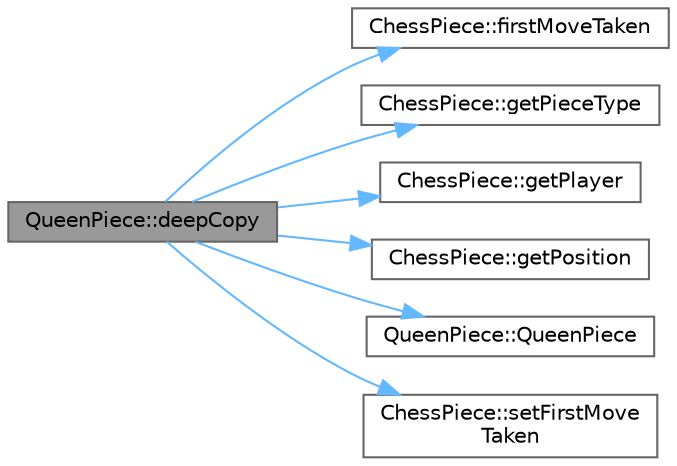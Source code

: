 digraph "QueenPiece::deepCopy"
{
 // LATEX_PDF_SIZE
  bgcolor="transparent";
  edge [fontname=Helvetica,fontsize=10,labelfontname=Helvetica,labelfontsize=10];
  node [fontname=Helvetica,fontsize=10,shape=box,height=0.2,width=0.4];
  rankdir="LR";
  Node1 [id="Node000001",label="QueenPiece::deepCopy",height=0.2,width=0.4,color="gray40", fillcolor="grey60", style="filled", fontcolor="black",tooltip="Creates a deep copy of the queen piece."];
  Node1 -> Node2 [id="edge7_Node000001_Node000002",color="steelblue1",style="solid",tooltip=" "];
  Node2 [id="Node000002",label="ChessPiece::firstMoveTaken",height=0.2,width=0.4,color="grey40", fillcolor="white", style="filled",URL="$class_chess_piece.html#a7dd2c8580a749a8cac1b13a0d1b32e1e",tooltip="Checks whether the first move has been taken."];
  Node1 -> Node3 [id="edge8_Node000001_Node000003",color="steelblue1",style="solid",tooltip=" "];
  Node3 [id="Node000003",label="ChessPiece::getPieceType",height=0.2,width=0.4,color="grey40", fillcolor="white", style="filled",URL="$class_chess_piece.html#a334618388830072f1f7775a1adf510a8",tooltip="Gets the type of the chess piece."];
  Node1 -> Node4 [id="edge9_Node000001_Node000004",color="steelblue1",style="solid",tooltip=" "];
  Node4 [id="Node000004",label="ChessPiece::getPlayer",height=0.2,width=0.4,color="grey40", fillcolor="white", style="filled",URL="$class_chess_piece.html#aa449c4e3dd08c3f3aa08309a6bf59062",tooltip="Gets the player to whom the chess piece belongs."];
  Node1 -> Node5 [id="edge10_Node000001_Node000005",color="steelblue1",style="solid",tooltip=" "];
  Node5 [id="Node000005",label="ChessPiece::getPosition",height=0.2,width=0.4,color="grey40", fillcolor="white", style="filled",URL="$class_chess_piece.html#a0d288a080fad78ca88a3cbef84566dcb",tooltip="Gets the current position of the chess piece on the chessboard."];
  Node1 -> Node6 [id="edge11_Node000001_Node000006",color="steelblue1",style="solid",tooltip=" "];
  Node6 [id="Node000006",label="QueenPiece::QueenPiece",height=0.2,width=0.4,color="grey40", fillcolor="white", style="filled",URL="$class_queen_piece.html#a315fa0b533d8124acad0a0d6cc59e252",tooltip="Constructor for QueenPiece."];
  Node1 -> Node7 [id="edge12_Node000001_Node000007",color="steelblue1",style="solid",tooltip=" "];
  Node7 [id="Node000007",label="ChessPiece::setFirstMove\lTaken",height=0.2,width=0.4,color="grey40", fillcolor="white", style="filled",URL="$class_chess_piece.html#ab57c93bf1710ae5aa0e0c314deb11ee1",tooltip="Sets the flag indicating that the first move has been taken."];
}
